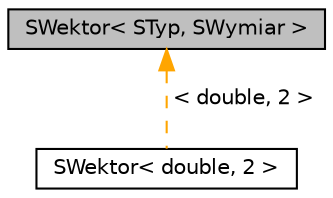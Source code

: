 digraph "SWektor&lt; STyp, SWymiar &gt;"
{
  edge [fontname="Helvetica",fontsize="10",labelfontname="Helvetica",labelfontsize="10"];
  node [fontname="Helvetica",fontsize="10",shape=record];
  Node1 [label="SWektor\< STyp, SWymiar \>",height=0.2,width=0.4,color="black", fillcolor="grey75", style="filled", fontcolor="black"];
  Node1 -> Node2 [dir="back",color="orange",fontsize="10",style="dashed",label=" \< double, 2 \>" ,fontname="Helvetica"];
  Node2 [label="SWektor\< double, 2 \>",height=0.2,width=0.4,color="black", fillcolor="white", style="filled",URL="$classSWektor.html"];
}
